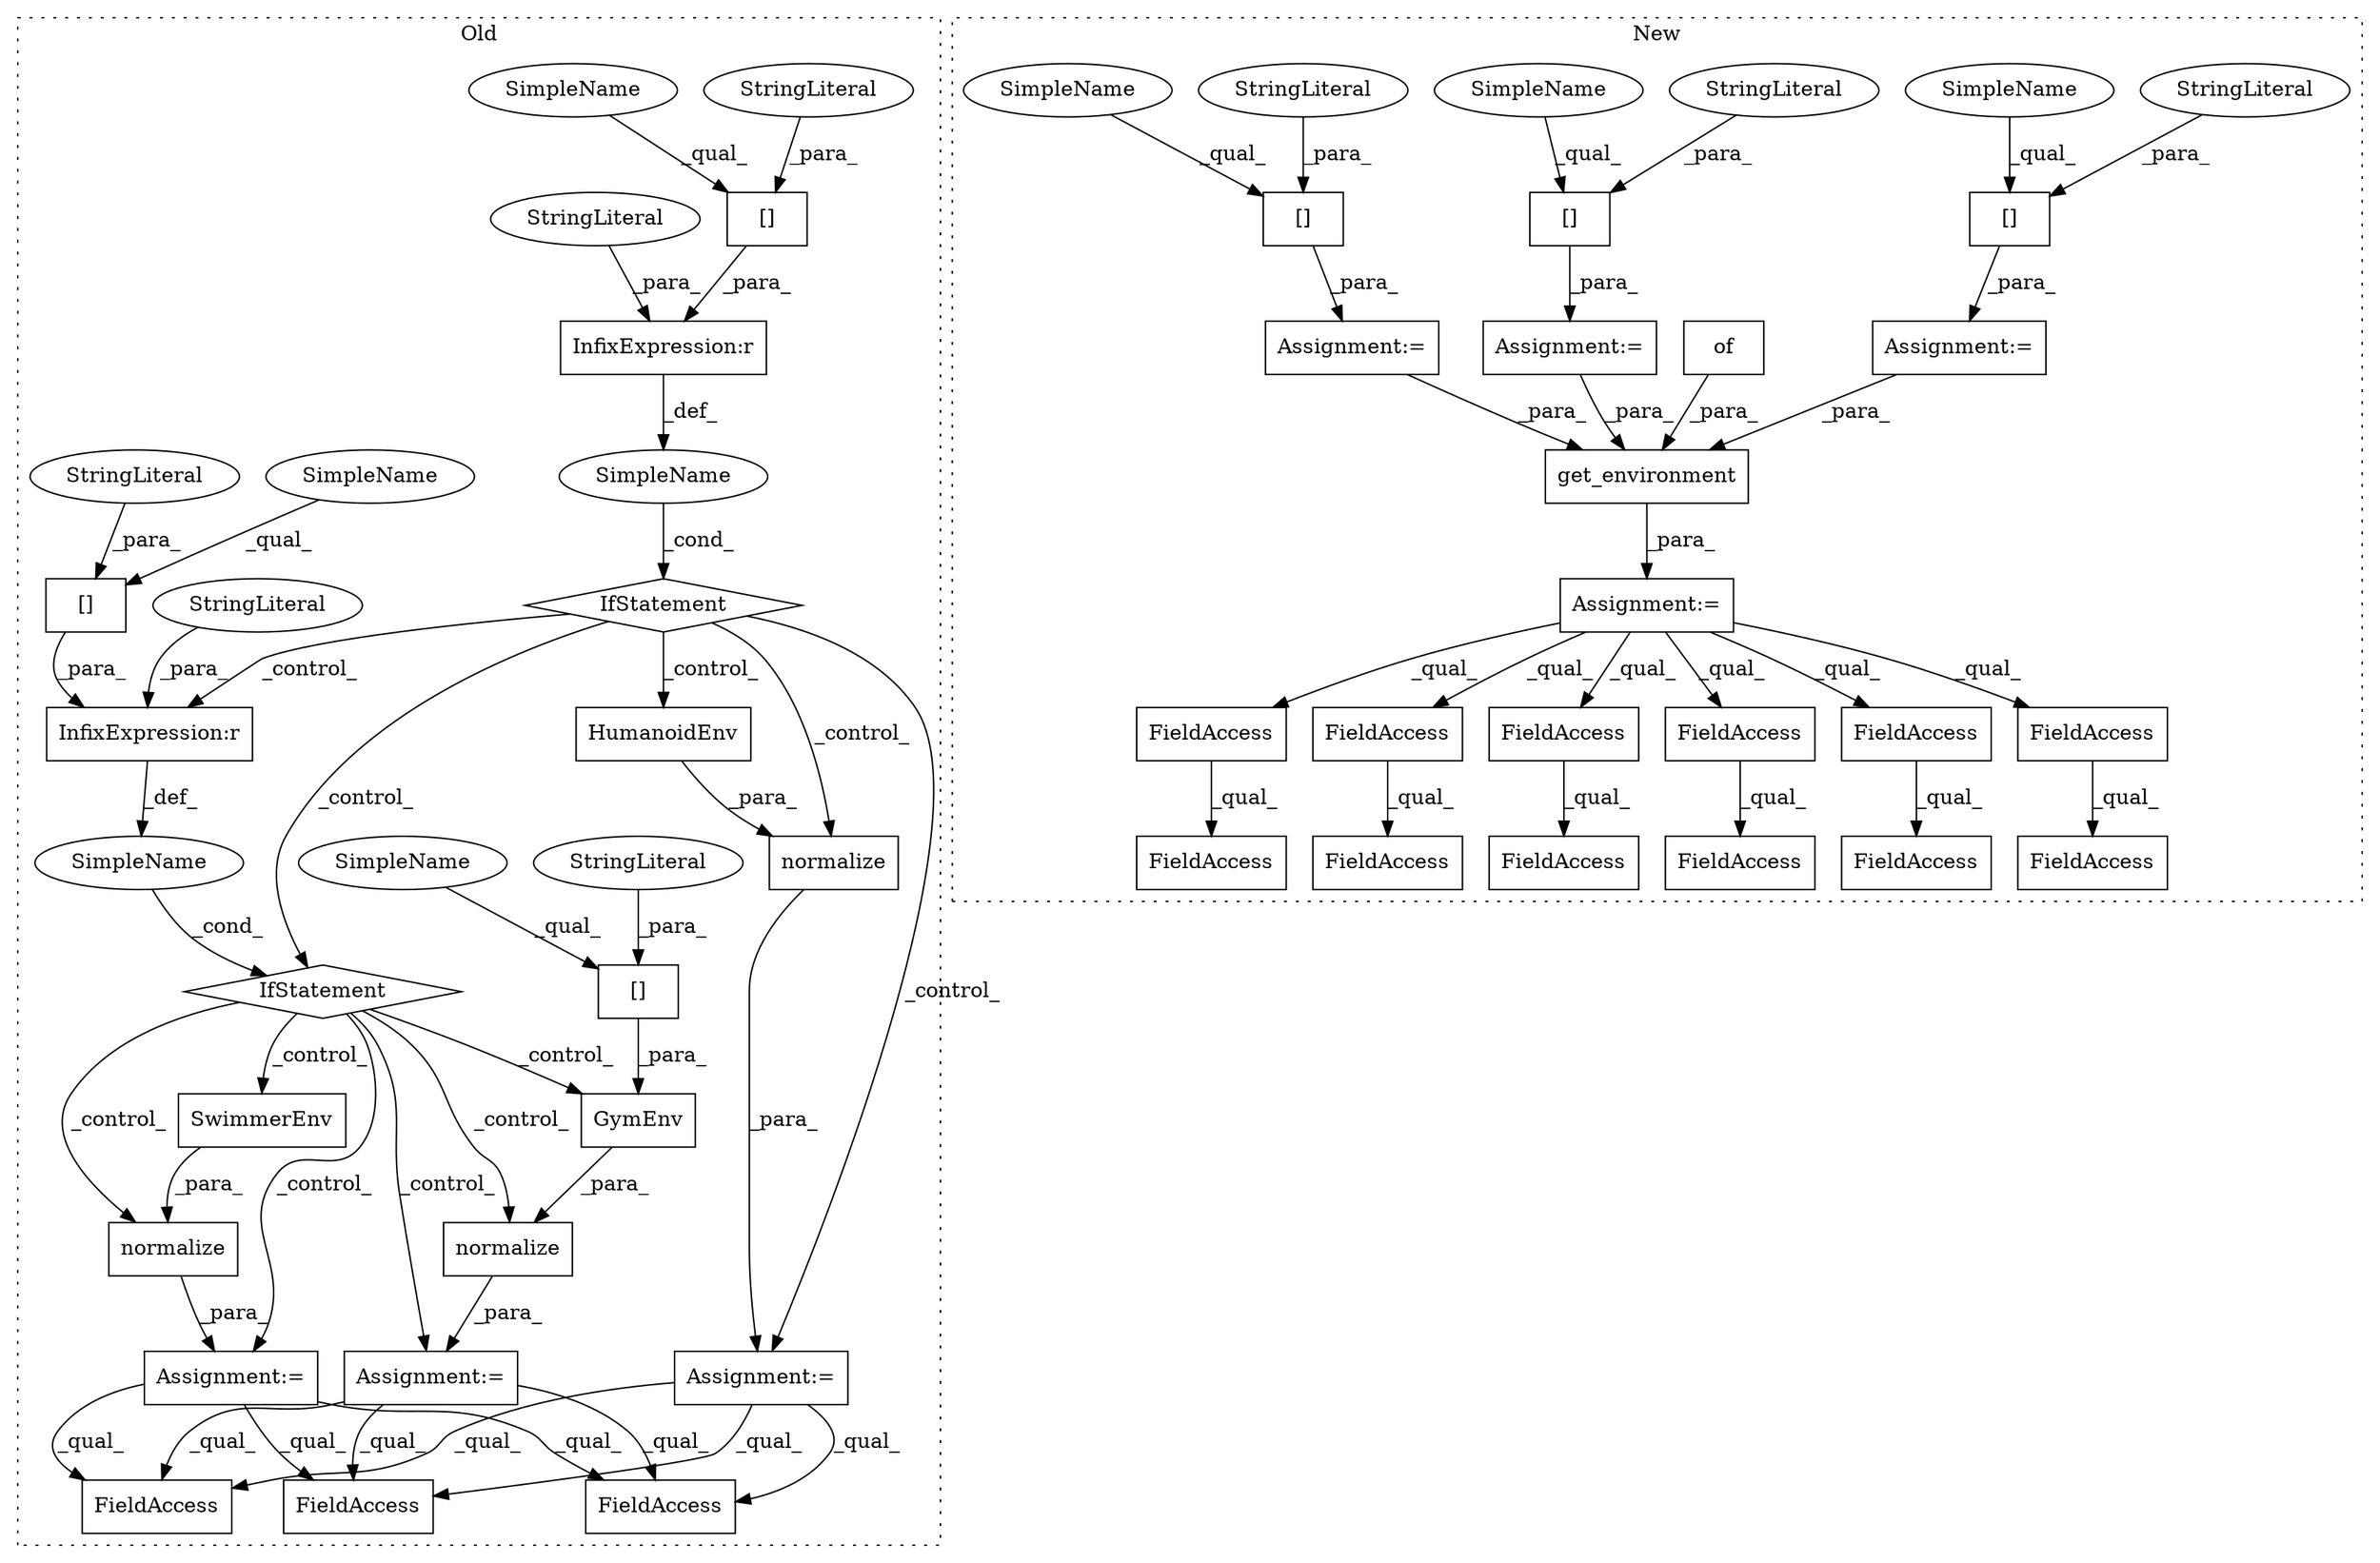 digraph G {
subgraph cluster0 {
1 [label="HumanoidEnv" a="32" s="2646" l="13" shape="box"];
3 [label="SimpleName" a="42" s="" l="" shape="ellipse"];
4 [label="InfixExpression:r" a="27" s="2701" l="4" shape="box"];
5 [label="[]" a="2" s="2682,2700" l="8,1" shape="box"];
6 [label="StringLiteral" a="45" s="2690" l="10" shape="ellipse"];
7 [label="StringLiteral" a="45" s="2705" l="15" shape="ellipse"];
8 [label="GymEnv" a="32" s="2793,2819" l="7,1" shape="box"];
9 [label="[]" a="2" s="2800,2818" l="8,1" shape="box"];
10 [label="SimpleName" a="42" s="" l="" shape="ellipse"];
11 [label="normalize" a="32" s="2783,2820" l="10,1" shape="box"];
12 [label="InfixExpression:r" a="27" s="2602" l="4" shape="box"];
13 [label="[]" a="2" s="2583,2601" l="8,1" shape="box"];
14 [label="FieldAccess" a="22" s="3232" l="8" shape="box"];
15 [label="StringLiteral" a="45" s="2808" l="10" shape="ellipse"];
16 [label="StringLiteral" a="45" s="2591" l="10" shape="ellipse"];
17 [label="StringLiteral" a="45" s="2606" l="16" shape="ellipse"];
30 [label="normalize" a="32" s="2734,2756" l="10,1" shape="box"];
31 [label="IfStatement" a="25" s="2678,2720" l="4,2" shape="diamond"];
32 [label="normalize" a="32" s="2636,2659" l="10,1" shape="box"];
33 [label="IfStatement" a="25" s="2579,2622" l="4,2" shape="diamond"];
41 [label="Assignment:=" a="7" s="2733" l="1" shape="box"];
42 [label="Assignment:=" a="7" s="2635" l="1" shape="box"];
43 [label="SwimmerEnv" a="32" s="2744" l="12" shape="box"];
46 [label="Assignment:=" a="7" s="2782" l="1" shape="box"];
49 [label="FieldAccess" a="22" s="3187" l="8" shape="box"];
50 [label="FieldAccess" a="22" s="2885" l="8" shape="box"];
51 [label="SimpleName" a="42" s="2682" l="7" shape="ellipse"];
52 [label="SimpleName" a="42" s="2583" l="7" shape="ellipse"];
53 [label="SimpleName" a="42" s="2800" l="7" shape="ellipse"];
label = "Old";
style="dotted";
}
subgraph cluster1 {
2 [label="of" a="32" s="2351" l="4" shape="box"];
18 [label="FieldAccess" a="22" s="2939" l="22" shape="box"];
19 [label="FieldAccess" a="22" s="2845" l="27" shape="box"];
20 [label="FieldAccess" a="22" s="2845" l="21" shape="box"];
21 [label="FieldAccess" a="22" s="2786" l="16" shape="box"];
22 [label="FieldAccess" a="22" s="2911" l="21" shape="box"];
23 [label="FieldAccess" a="22" s="2414" l="27" shape="box"];
24 [label="FieldAccess" a="22" s="2758" l="21" shape="box"];
25 [label="FieldAccess" a="22" s="2911" l="27" shape="box"];
26 [label="FieldAccess" a="22" s="2786" l="22" shape="box"];
27 [label="FieldAccess" a="22" s="2414" l="21" shape="box"];
28 [label="FieldAccess" a="22" s="2939" l="16" shape="box"];
29 [label="FieldAccess" a="22" s="2758" l="27" shape="box"];
34 [label="Assignment:=" a="7" s="2224" l="1" shape="box"];
35 [label="[]" a="2" s="2225,2243" l="8,1" shape="box"];
36 [label="[]" a="2" s="2255,2269" l="8,1" shape="box"];
37 [label="StringLiteral" a="45" s="2233" l="10" shape="ellipse"];
38 [label="[]" a="2" s="2283,2299" l="8,1" shape="box"];
39 [label="StringLiteral" a="45" s="2263" l="6" shape="ellipse"];
40 [label="StringLiteral" a="45" s="2291" l="8" shape="ellipse"];
44 [label="Assignment:=" a="7" s="2309" l="1" shape="box"];
45 [label="Assignment:=" a="7" s="2282" l="1" shape="box"];
47 [label="Assignment:=" a="7" s="2254" l="1" shape="box"];
48 [label="get_environment" a="32" s="2310,2355" l="16,1" shape="box"];
54 [label="SimpleName" a="42" s="2283" l="7" shape="ellipse"];
55 [label="SimpleName" a="42" s="2255" l="7" shape="ellipse"];
56 [label="SimpleName" a="42" s="2225" l="7" shape="ellipse"];
label = "New";
style="dotted";
}
1 -> 32 [label="_para_"];
2 -> 48 [label="_para_"];
3 -> 33 [label="_cond_"];
4 -> 10 [label="_def_"];
5 -> 4 [label="_para_"];
6 -> 5 [label="_para_"];
7 -> 4 [label="_para_"];
8 -> 11 [label="_para_"];
9 -> 8 [label="_para_"];
10 -> 31 [label="_cond_"];
11 -> 46 [label="_para_"];
12 -> 3 [label="_def_"];
13 -> 12 [label="_para_"];
15 -> 9 [label="_para_"];
16 -> 13 [label="_para_"];
17 -> 12 [label="_para_"];
20 -> 19 [label="_qual_"];
21 -> 26 [label="_qual_"];
22 -> 25 [label="_qual_"];
24 -> 29 [label="_qual_"];
27 -> 23 [label="_qual_"];
28 -> 18 [label="_qual_"];
30 -> 41 [label="_para_"];
31 -> 43 [label="_control_"];
31 -> 11 [label="_control_"];
31 -> 30 [label="_control_"];
31 -> 41 [label="_control_"];
31 -> 46 [label="_control_"];
31 -> 8 [label="_control_"];
32 -> 42 [label="_para_"];
33 -> 42 [label="_control_"];
33 -> 1 [label="_control_"];
33 -> 31 [label="_control_"];
33 -> 32 [label="_control_"];
33 -> 4 [label="_control_"];
34 -> 48 [label="_para_"];
35 -> 34 [label="_para_"];
36 -> 47 [label="_para_"];
37 -> 35 [label="_para_"];
38 -> 45 [label="_para_"];
39 -> 36 [label="_para_"];
40 -> 38 [label="_para_"];
41 -> 14 [label="_qual_"];
41 -> 49 [label="_qual_"];
41 -> 50 [label="_qual_"];
42 -> 49 [label="_qual_"];
42 -> 14 [label="_qual_"];
42 -> 50 [label="_qual_"];
43 -> 30 [label="_para_"];
44 -> 21 [label="_qual_"];
44 -> 24 [label="_qual_"];
44 -> 22 [label="_qual_"];
44 -> 27 [label="_qual_"];
44 -> 20 [label="_qual_"];
44 -> 28 [label="_qual_"];
45 -> 48 [label="_para_"];
46 -> 49 [label="_qual_"];
46 -> 50 [label="_qual_"];
46 -> 14 [label="_qual_"];
47 -> 48 [label="_para_"];
48 -> 44 [label="_para_"];
51 -> 5 [label="_qual_"];
52 -> 13 [label="_qual_"];
53 -> 9 [label="_qual_"];
54 -> 38 [label="_qual_"];
55 -> 36 [label="_qual_"];
56 -> 35 [label="_qual_"];
}